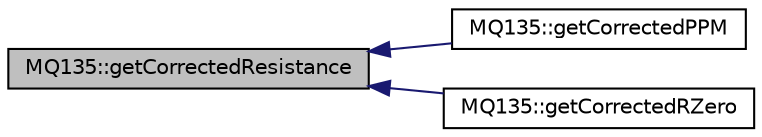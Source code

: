 digraph "MQ135::getCorrectedResistance"
{
  edge [fontname="Helvetica",fontsize="10",labelfontname="Helvetica",labelfontsize="10"];
  node [fontname="Helvetica",fontsize="10",shape=record];
  rankdir="LR";
  Node1 [label="MQ135::getCorrectedResistance",height=0.2,width=0.4,color="black", fillcolor="grey75", style="filled", fontcolor="black"];
  Node1 -> Node2 [dir="back",color="midnightblue",fontsize="10",style="solid",fontname="Helvetica"];
  Node2 [label="MQ135::getCorrectedPPM",height=0.2,width=0.4,color="black", fillcolor="white", style="filled",URL="$class_m_q135.html#af005fbc44840d36609bd2f866673b80b",tooltip="Get the ppm of CO2 sensed (assuming only CO2 in the air), corrected for temp/hum. ..."];
  Node1 -> Node3 [dir="back",color="midnightblue",fontsize="10",style="solid",fontname="Helvetica"];
  Node3 [label="MQ135::getCorrectedRZero",height=0.2,width=0.4,color="black", fillcolor="white", style="filled",URL="$class_m_q135.html#ab97826ce83bc0e598de26a8806e0b851",tooltip="Get the corrected resistance RZero of the sensor for calibration purposes. "];
}

